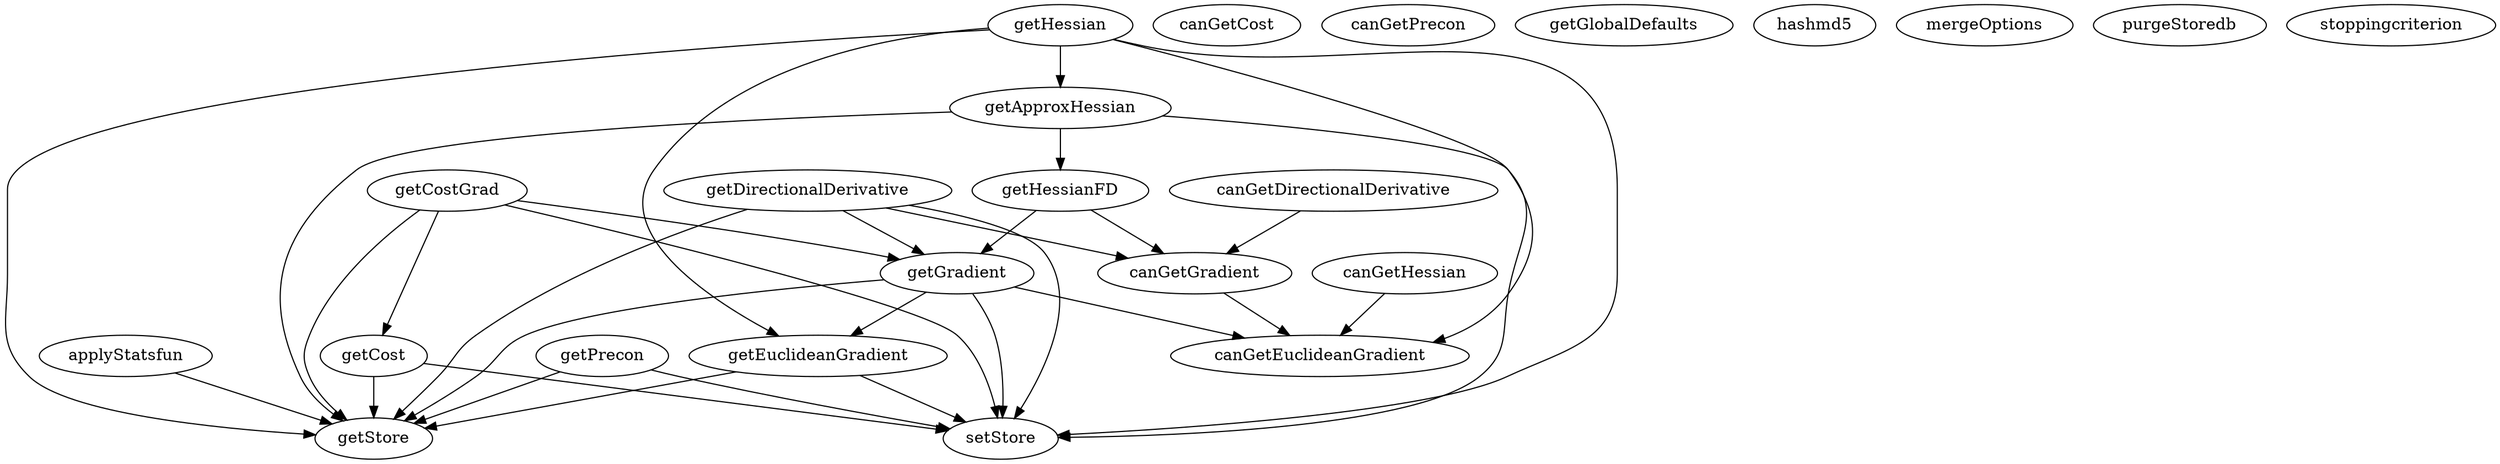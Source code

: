 /* Created by mdot for Matlab */
digraph m2html {
  applyStatsfun -> getStore;
  canGetDirectionalDerivative -> canGetGradient;
  canGetGradient -> canGetEuclideanGradient;
  canGetHessian -> canGetEuclideanGradient;
  getApproxHessian -> getHessianFD;
  getApproxHessian -> getStore;
  getApproxHessian -> setStore;
  getCost -> getStore;
  getCost -> setStore;
  getCostGrad -> getCost;
  getCostGrad -> getGradient;
  getCostGrad -> getStore;
  getCostGrad -> setStore;
  getDirectionalDerivative -> canGetGradient;
  getDirectionalDerivative -> getGradient;
  getDirectionalDerivative -> getStore;
  getDirectionalDerivative -> setStore;
  getEuclideanGradient -> getStore;
  getEuclideanGradient -> setStore;
  getGradient -> canGetEuclideanGradient;
  getGradient -> getEuclideanGradient;
  getGradient -> getStore;
  getGradient -> setStore;
  getHessian -> canGetEuclideanGradient;
  getHessian -> getApproxHessian;
  getHessian -> getEuclideanGradient;
  getHessian -> getStore;
  getHessian -> setStore;
  getHessianFD -> canGetGradient;
  getHessianFD -> getGradient;
  getPrecon -> getStore;
  getPrecon -> setStore;

  applyStatsfun [URL="applyStatsfun.html"];
  canGetCost [URL="canGetCost.html"];
  canGetDirectionalDerivative [URL="canGetDirectionalDerivative.html"];
  canGetEuclideanGradient [URL="canGetEuclideanGradient.html"];
  canGetGradient [URL="canGetGradient.html"];
  canGetHessian [URL="canGetHessian.html"];
  canGetPrecon [URL="canGetPrecon.html"];
  getApproxHessian [URL="getApproxHessian.html"];
  getCost [URL="getCost.html"];
  getCostGrad [URL="getCostGrad.html"];
  getDirectionalDerivative [URL="getDirectionalDerivative.html"];
  getEuclideanGradient [URL="getEuclideanGradient.html"];
  getGlobalDefaults [URL="getGlobalDefaults.html"];
  getGradient [URL="getGradient.html"];
  getHessian [URL="getHessian.html"];
  getHessianFD [URL="getHessianFD.html"];
  getPrecon [URL="getPrecon.html"];
  getStore [URL="getStore.html"];
  hashmd5 [URL="hashmd5.html"];
  mergeOptions [URL="mergeOptions.html"];
  purgeStoredb [URL="purgeStoredb.html"];
  setStore [URL="setStore.html"];
  stoppingcriterion [URL="stoppingcriterion.html"];
}